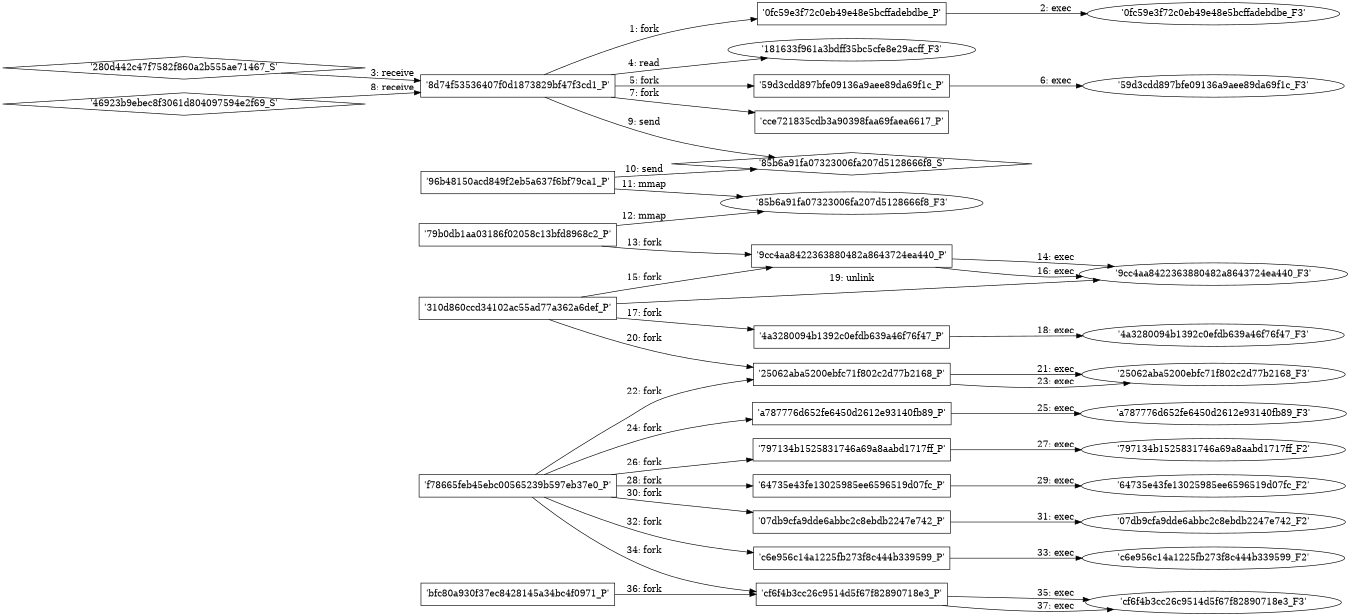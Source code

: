digraph "D:\Learning\Paper\apt\基于CTI的攻击预警\Dataset\攻击图\ASGfromALLCTI\Microsoft teams up with law enforcement and other partners to disrupt Gamarue (Andromeda).dot" {
rankdir="LR"
size="9"
fixedsize="false"
splines="true"
nodesep=0.3
ranksep=0
fontsize=10
overlap="scalexy"
engine= "neato"
	"'8d74f53536407f0d1873829bf47f3cd1_P'" [node_type=Process shape=box]
	"'0fc59e3f72c0eb49e48e5bcffadebdbe_P'" [node_type=Process shape=box]
	"'8d74f53536407f0d1873829bf47f3cd1_P'" -> "'0fc59e3f72c0eb49e48e5bcffadebdbe_P'" [label="1: fork"]
	"'0fc59e3f72c0eb49e48e5bcffadebdbe_P'" [node_type=Process shape=box]
	"'0fc59e3f72c0eb49e48e5bcffadebdbe_F3'" [node_type=File shape=ellipse]
	"'0fc59e3f72c0eb49e48e5bcffadebdbe_P'" -> "'0fc59e3f72c0eb49e48e5bcffadebdbe_F3'" [label="2: exec"]
	"'8d74f53536407f0d1873829bf47f3cd1_P'" [node_type=Process shape=box]
	"'280d442c47f7582f860a2b555ae71467_S'" [node_type=Socket shape=diamond]
	"'280d442c47f7582f860a2b555ae71467_S'" -> "'8d74f53536407f0d1873829bf47f3cd1_P'" [label="3: receive"]
	"'181633f961a3bdff35bc5cfe8e29acff_F3'" [node_type=file shape=ellipse]
	"'8d74f53536407f0d1873829bf47f3cd1_P'" [node_type=Process shape=box]
	"'8d74f53536407f0d1873829bf47f3cd1_P'" -> "'181633f961a3bdff35bc5cfe8e29acff_F3'" [label="4: read"]
	"'8d74f53536407f0d1873829bf47f3cd1_P'" [node_type=Process shape=box]
	"'59d3cdd897bfe09136a9aee89da69f1c_P'" [node_type=Process shape=box]
	"'8d74f53536407f0d1873829bf47f3cd1_P'" -> "'59d3cdd897bfe09136a9aee89da69f1c_P'" [label="5: fork"]
	"'59d3cdd897bfe09136a9aee89da69f1c_P'" [node_type=Process shape=box]
	"'59d3cdd897bfe09136a9aee89da69f1c_F3'" [node_type=File shape=ellipse]
	"'59d3cdd897bfe09136a9aee89da69f1c_P'" -> "'59d3cdd897bfe09136a9aee89da69f1c_F3'" [label="6: exec"]
	"'8d74f53536407f0d1873829bf47f3cd1_P'" [node_type=Process shape=box]
	"'cce721835cdb3a90398faa69faea6617_P'" [node_type=Process shape=box]
	"'8d74f53536407f0d1873829bf47f3cd1_P'" -> "'cce721835cdb3a90398faa69faea6617_P'" [label="7: fork"]
	"'8d74f53536407f0d1873829bf47f3cd1_P'" [node_type=Process shape=box]
	"'46923b9ebec8f3061d804097594e2f69_S'" [node_type=Socket shape=diamond]
	"'46923b9ebec8f3061d804097594e2f69_S'" -> "'8d74f53536407f0d1873829bf47f3cd1_P'" [label="8: receive"]
	"'85b6a91fa07323006fa207d5128666f8_S'" [node_type=Socket shape=diamond]
	"'8d74f53536407f0d1873829bf47f3cd1_P'" [node_type=Process shape=box]
	"'8d74f53536407f0d1873829bf47f3cd1_P'" -> "'85b6a91fa07323006fa207d5128666f8_S'" [label="9: send"]
	"'85b6a91fa07323006fa207d5128666f8_S'" [node_type=Socket shape=diamond]
	"'96b48150acd849f2eb5a637f6bf79ca1_P'" [node_type=Process shape=box]
	"'96b48150acd849f2eb5a637f6bf79ca1_P'" -> "'85b6a91fa07323006fa207d5128666f8_S'" [label="10: send"]
	"'85b6a91fa07323006fa207d5128666f8_F3'" [node_type=file shape=ellipse]
	"'96b48150acd849f2eb5a637f6bf79ca1_P'" [node_type=Process shape=box]
	"'96b48150acd849f2eb5a637f6bf79ca1_P'" -> "'85b6a91fa07323006fa207d5128666f8_F3'" [label="11: mmap"]
	"'85b6a91fa07323006fa207d5128666f8_F3'" [node_type=file shape=ellipse]
	"'79b0db1aa03186f02058c13bfd8968c2_P'" [node_type=Process shape=box]
	"'79b0db1aa03186f02058c13bfd8968c2_P'" -> "'85b6a91fa07323006fa207d5128666f8_F3'" [label="12: mmap"]
	"'79b0db1aa03186f02058c13bfd8968c2_P'" [node_type=Process shape=box]
	"'9cc4aa8422363880482a8643724ea440_P'" [node_type=Process shape=box]
	"'79b0db1aa03186f02058c13bfd8968c2_P'" -> "'9cc4aa8422363880482a8643724ea440_P'" [label="13: fork"]
	"'9cc4aa8422363880482a8643724ea440_P'" [node_type=Process shape=box]
	"'9cc4aa8422363880482a8643724ea440_F3'" [node_type=File shape=ellipse]
	"'9cc4aa8422363880482a8643724ea440_P'" -> "'9cc4aa8422363880482a8643724ea440_F3'" [label="14: exec"]
	"'310d860ccd34102ac55ad77a362a6def_P'" [node_type=Process shape=box]
	"'9cc4aa8422363880482a8643724ea440_P'" [node_type=Process shape=box]
	"'310d860ccd34102ac55ad77a362a6def_P'" -> "'9cc4aa8422363880482a8643724ea440_P'" [label="15: fork"]
	"'9cc4aa8422363880482a8643724ea440_P'" [node_type=Process shape=box]
	"'9cc4aa8422363880482a8643724ea440_F3'" [node_type=File shape=ellipse]
	"'9cc4aa8422363880482a8643724ea440_P'" -> "'9cc4aa8422363880482a8643724ea440_F3'" [label="16: exec"]
	"'310d860ccd34102ac55ad77a362a6def_P'" [node_type=Process shape=box]
	"'4a3280094b1392c0efdb639a46f76f47_P'" [node_type=Process shape=box]
	"'310d860ccd34102ac55ad77a362a6def_P'" -> "'4a3280094b1392c0efdb639a46f76f47_P'" [label="17: fork"]
	"'4a3280094b1392c0efdb639a46f76f47_P'" [node_type=Process shape=box]
	"'4a3280094b1392c0efdb639a46f76f47_F3'" [node_type=File shape=ellipse]
	"'4a3280094b1392c0efdb639a46f76f47_P'" -> "'4a3280094b1392c0efdb639a46f76f47_F3'" [label="18: exec"]
	"'9cc4aa8422363880482a8643724ea440_F3'" [node_type=file shape=ellipse]
	"'310d860ccd34102ac55ad77a362a6def_P'" [node_type=Process shape=box]
	"'310d860ccd34102ac55ad77a362a6def_P'" -> "'9cc4aa8422363880482a8643724ea440_F3'" [label="19: unlink"]
	"'310d860ccd34102ac55ad77a362a6def_P'" [node_type=Process shape=box]
	"'25062aba5200ebfc71f802c2d77b2168_P'" [node_type=Process shape=box]
	"'310d860ccd34102ac55ad77a362a6def_P'" -> "'25062aba5200ebfc71f802c2d77b2168_P'" [label="20: fork"]
	"'25062aba5200ebfc71f802c2d77b2168_P'" [node_type=Process shape=box]
	"'25062aba5200ebfc71f802c2d77b2168_F3'" [node_type=File shape=ellipse]
	"'25062aba5200ebfc71f802c2d77b2168_P'" -> "'25062aba5200ebfc71f802c2d77b2168_F3'" [label="21: exec"]
	"'f78665feb45ebc00565239b597eb37e0_P'" [node_type=Process shape=box]
	"'25062aba5200ebfc71f802c2d77b2168_P'" [node_type=Process shape=box]
	"'f78665feb45ebc00565239b597eb37e0_P'" -> "'25062aba5200ebfc71f802c2d77b2168_P'" [label="22: fork"]
	"'25062aba5200ebfc71f802c2d77b2168_P'" [node_type=Process shape=box]
	"'25062aba5200ebfc71f802c2d77b2168_F3'" [node_type=File shape=ellipse]
	"'25062aba5200ebfc71f802c2d77b2168_P'" -> "'25062aba5200ebfc71f802c2d77b2168_F3'" [label="23: exec"]
	"'f78665feb45ebc00565239b597eb37e0_P'" [node_type=Process shape=box]
	"'a787776d652fe6450d2612e93140fb89_P'" [node_type=Process shape=box]
	"'f78665feb45ebc00565239b597eb37e0_P'" -> "'a787776d652fe6450d2612e93140fb89_P'" [label="24: fork"]
	"'a787776d652fe6450d2612e93140fb89_P'" [node_type=Process shape=box]
	"'a787776d652fe6450d2612e93140fb89_F3'" [node_type=File shape=ellipse]
	"'a787776d652fe6450d2612e93140fb89_P'" -> "'a787776d652fe6450d2612e93140fb89_F3'" [label="25: exec"]
	"'f78665feb45ebc00565239b597eb37e0_P'" [node_type=Process shape=box]
	"'797134b1525831746a69a8aabd1717ff_P'" [node_type=Process shape=box]
	"'f78665feb45ebc00565239b597eb37e0_P'" -> "'797134b1525831746a69a8aabd1717ff_P'" [label="26: fork"]
	"'797134b1525831746a69a8aabd1717ff_P'" [node_type=Process shape=box]
	"'797134b1525831746a69a8aabd1717ff_F2'" [node_type=File shape=ellipse]
	"'797134b1525831746a69a8aabd1717ff_P'" -> "'797134b1525831746a69a8aabd1717ff_F2'" [label="27: exec"]
	"'f78665feb45ebc00565239b597eb37e0_P'" [node_type=Process shape=box]
	"'64735e43fe13025985ee6596519d07fc_P'" [node_type=Process shape=box]
	"'f78665feb45ebc00565239b597eb37e0_P'" -> "'64735e43fe13025985ee6596519d07fc_P'" [label="28: fork"]
	"'64735e43fe13025985ee6596519d07fc_P'" [node_type=Process shape=box]
	"'64735e43fe13025985ee6596519d07fc_F2'" [node_type=File shape=ellipse]
	"'64735e43fe13025985ee6596519d07fc_P'" -> "'64735e43fe13025985ee6596519d07fc_F2'" [label="29: exec"]
	"'f78665feb45ebc00565239b597eb37e0_P'" [node_type=Process shape=box]
	"'07db9cfa9dde6abbc2c8ebdb2247e742_P'" [node_type=Process shape=box]
	"'f78665feb45ebc00565239b597eb37e0_P'" -> "'07db9cfa9dde6abbc2c8ebdb2247e742_P'" [label="30: fork"]
	"'07db9cfa9dde6abbc2c8ebdb2247e742_P'" [node_type=Process shape=box]
	"'07db9cfa9dde6abbc2c8ebdb2247e742_F2'" [node_type=File shape=ellipse]
	"'07db9cfa9dde6abbc2c8ebdb2247e742_P'" -> "'07db9cfa9dde6abbc2c8ebdb2247e742_F2'" [label="31: exec"]
	"'f78665feb45ebc00565239b597eb37e0_P'" [node_type=Process shape=box]
	"'c6e956c14a1225fb273f8c444b339599_P'" [node_type=Process shape=box]
	"'f78665feb45ebc00565239b597eb37e0_P'" -> "'c6e956c14a1225fb273f8c444b339599_P'" [label="32: fork"]
	"'c6e956c14a1225fb273f8c444b339599_P'" [node_type=Process shape=box]
	"'c6e956c14a1225fb273f8c444b339599_F2'" [node_type=File shape=ellipse]
	"'c6e956c14a1225fb273f8c444b339599_P'" -> "'c6e956c14a1225fb273f8c444b339599_F2'" [label="33: exec"]
	"'f78665feb45ebc00565239b597eb37e0_P'" [node_type=Process shape=box]
	"'cf6f4b3cc26c9514d5f67f82890718e3_P'" [node_type=Process shape=box]
	"'f78665feb45ebc00565239b597eb37e0_P'" -> "'cf6f4b3cc26c9514d5f67f82890718e3_P'" [label="34: fork"]
	"'cf6f4b3cc26c9514d5f67f82890718e3_P'" [node_type=Process shape=box]
	"'cf6f4b3cc26c9514d5f67f82890718e3_F3'" [node_type=File shape=ellipse]
	"'cf6f4b3cc26c9514d5f67f82890718e3_P'" -> "'cf6f4b3cc26c9514d5f67f82890718e3_F3'" [label="35: exec"]
	"'bfc80a930f37ec8428145a34bc4f0971_P'" [node_type=Process shape=box]
	"'cf6f4b3cc26c9514d5f67f82890718e3_P'" [node_type=Process shape=box]
	"'bfc80a930f37ec8428145a34bc4f0971_P'" -> "'cf6f4b3cc26c9514d5f67f82890718e3_P'" [label="36: fork"]
	"'cf6f4b3cc26c9514d5f67f82890718e3_P'" [node_type=Process shape=box]
	"'cf6f4b3cc26c9514d5f67f82890718e3_F3'" [node_type=File shape=ellipse]
	"'cf6f4b3cc26c9514d5f67f82890718e3_P'" -> "'cf6f4b3cc26c9514d5f67f82890718e3_F3'" [label="37: exec"]
}
